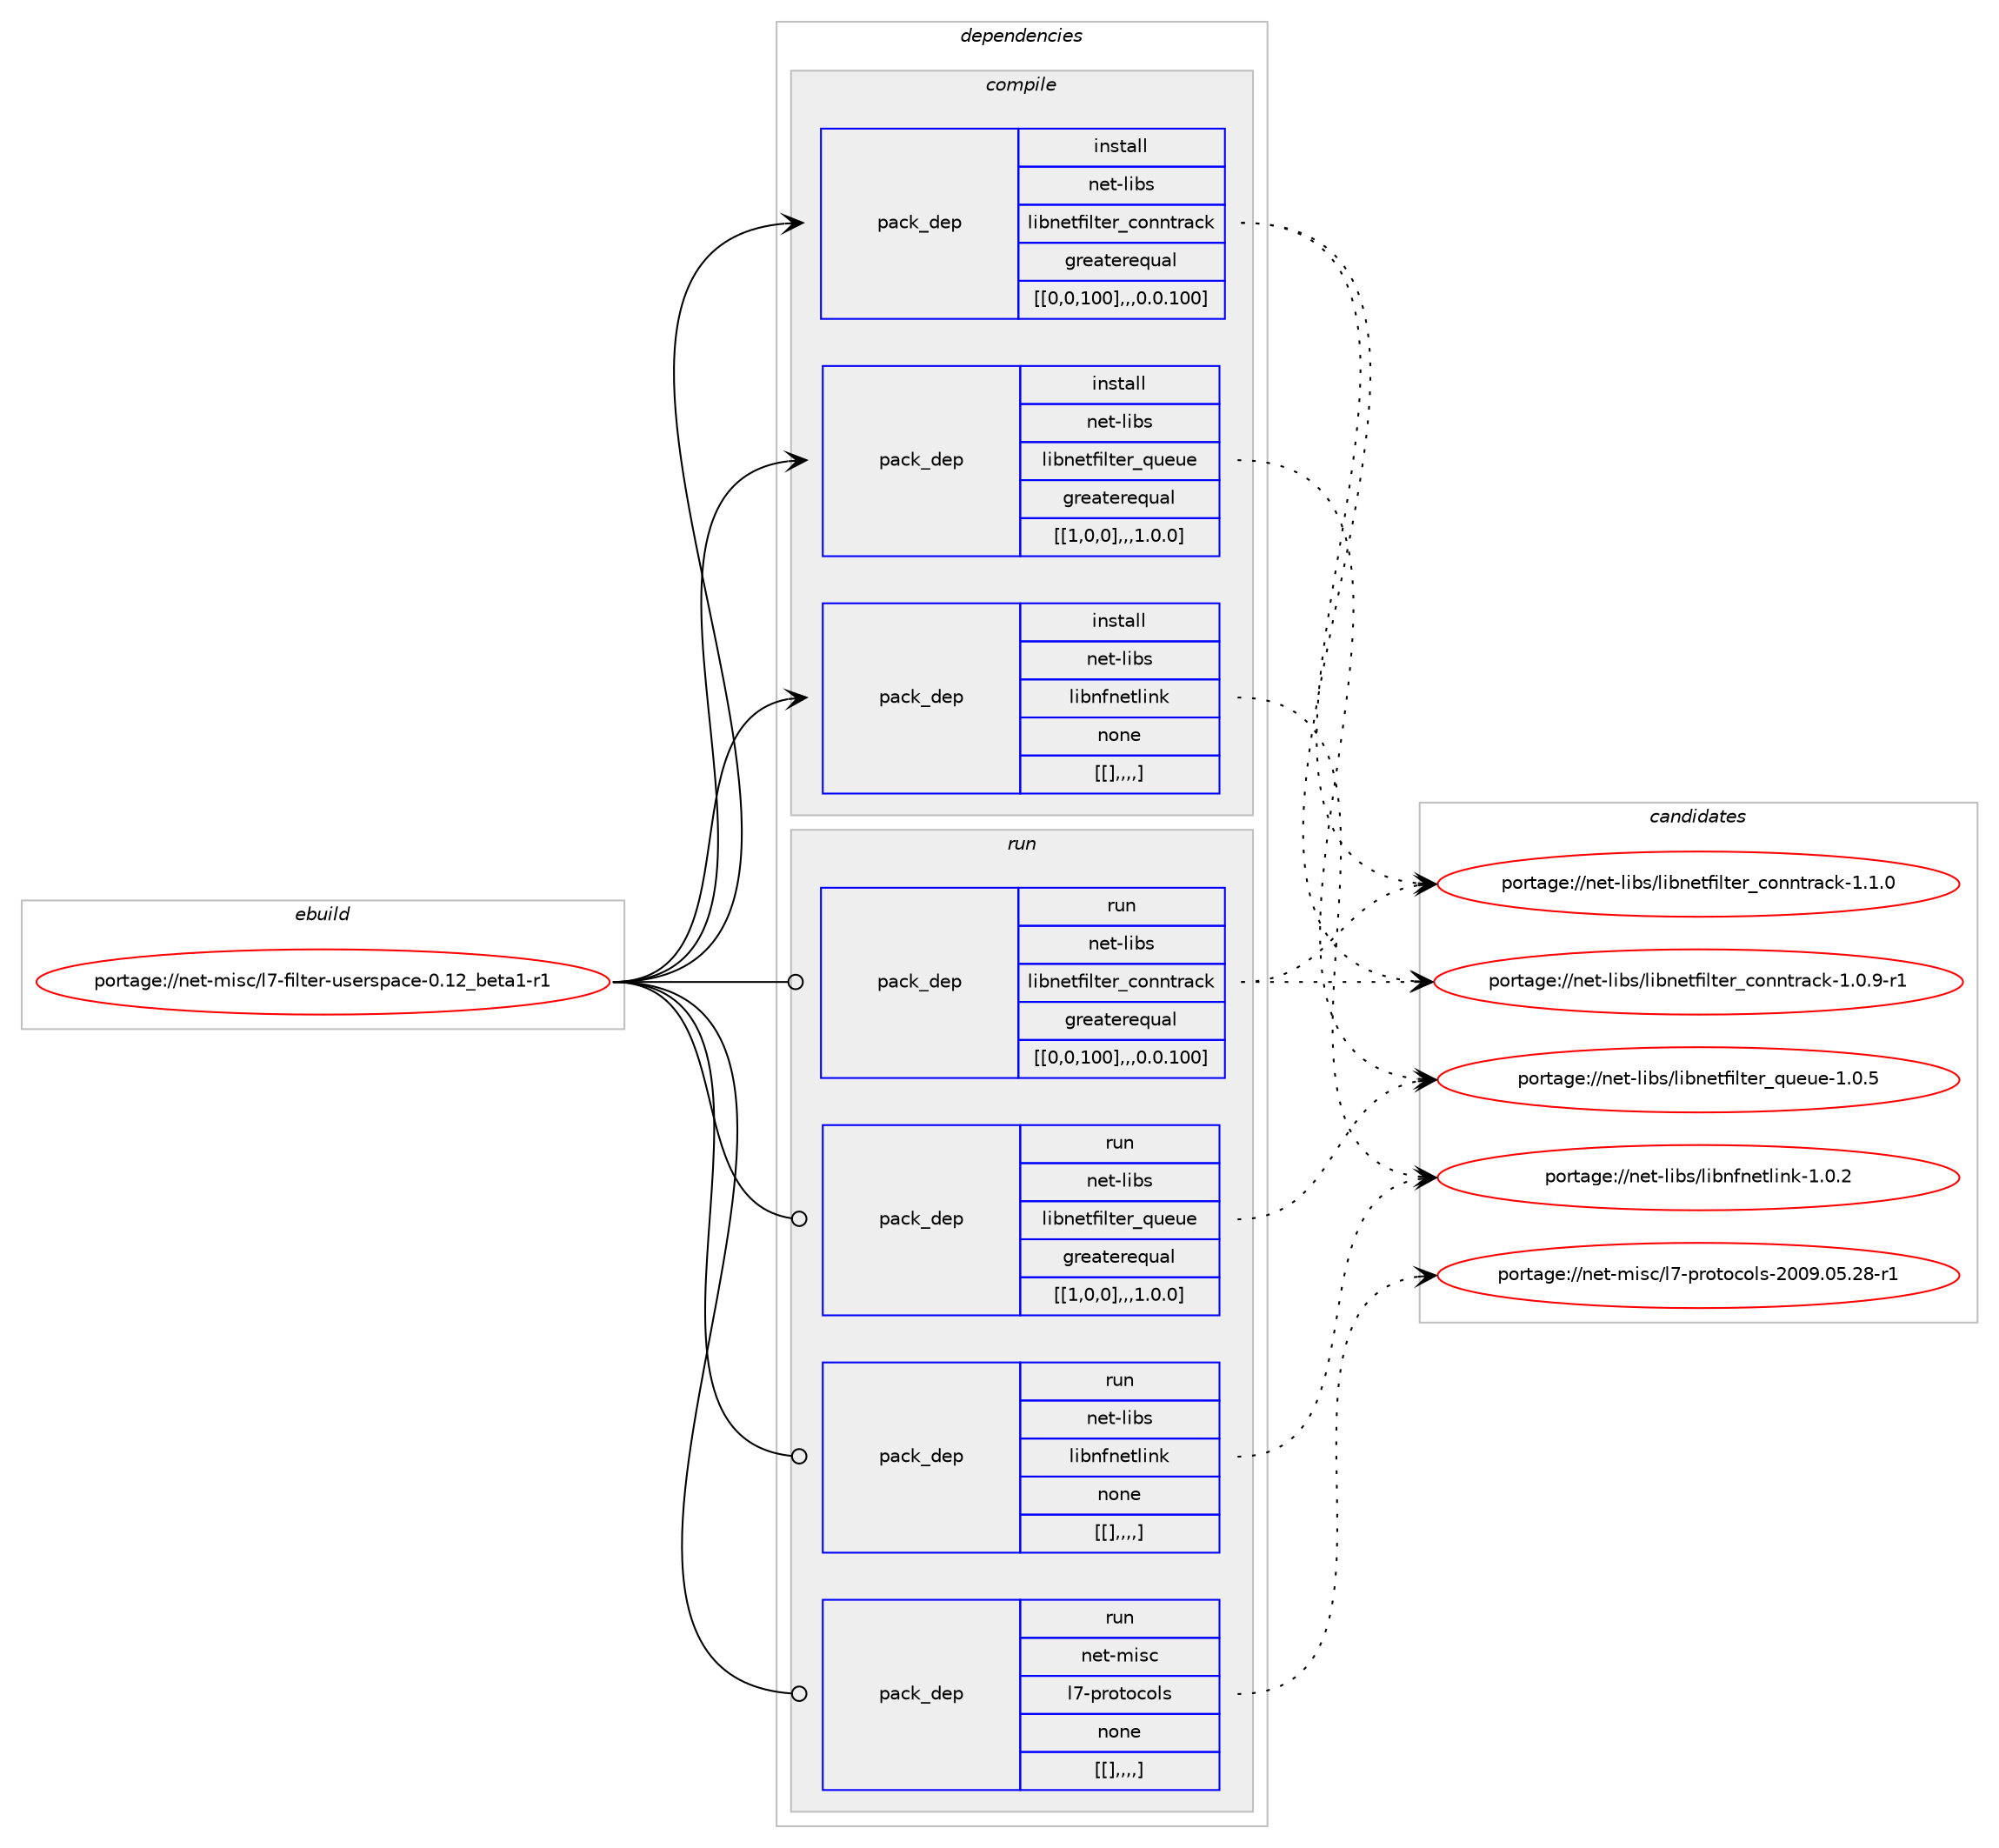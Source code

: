 digraph prolog {

# *************
# Graph options
# *************

newrank=true;
concentrate=true;
compound=true;
graph [rankdir=LR,fontname=Helvetica,fontsize=10,ranksep=1.5];#, ranksep=2.5, nodesep=0.2];
edge  [arrowhead=vee];
node  [fontname=Helvetica,fontsize=10];

# **********
# The ebuild
# **********

subgraph cluster_leftcol {
color=gray;
label=<<i>ebuild</i>>;
id [label="portage://net-misc/l7-filter-userspace-0.12_beta1-r1", color=red, width=4, href="../net-misc/l7-filter-userspace-0.12_beta1-r1.svg"];
}

# ****************
# The dependencies
# ****************

subgraph cluster_midcol {
color=gray;
label=<<i>dependencies</i>>;
subgraph cluster_compile {
fillcolor="#eeeeee";
style=filled;
label=<<i>compile</i>>;
subgraph pack109 {
dependency144 [label=<<TABLE BORDER="0" CELLBORDER="1" CELLSPACING="0" CELLPADDING="4" WIDTH="220"><TR><TD ROWSPAN="6" CELLPADDING="30">pack_dep</TD></TR><TR><TD WIDTH="110">install</TD></TR><TR><TD>net-libs</TD></TR><TR><TD>libnetfilter_conntrack</TD></TR><TR><TD>greaterequal</TD></TR><TR><TD>[[0,0,100],,,0.0.100]</TD></TR></TABLE>>, shape=none, color=blue];
}
id:e -> dependency144:w [weight=20,style="solid",arrowhead="vee"];
subgraph pack124 {
dependency168 [label=<<TABLE BORDER="0" CELLBORDER="1" CELLSPACING="0" CELLPADDING="4" WIDTH="220"><TR><TD ROWSPAN="6" CELLPADDING="30">pack_dep</TD></TR><TR><TD WIDTH="110">install</TD></TR><TR><TD>net-libs</TD></TR><TR><TD>libnetfilter_queue</TD></TR><TR><TD>greaterequal</TD></TR><TR><TD>[[1,0,0],,,1.0.0]</TD></TR></TABLE>>, shape=none, color=blue];
}
id:e -> dependency168:w [weight=20,style="solid",arrowhead="vee"];
subgraph pack143 {
dependency182 [label=<<TABLE BORDER="0" CELLBORDER="1" CELLSPACING="0" CELLPADDING="4" WIDTH="220"><TR><TD ROWSPAN="6" CELLPADDING="30">pack_dep</TD></TR><TR><TD WIDTH="110">install</TD></TR><TR><TD>net-libs</TD></TR><TR><TD>libnfnetlink</TD></TR><TR><TD>none</TD></TR><TR><TD>[[],,,,]</TD></TR></TABLE>>, shape=none, color=blue];
}
id:e -> dependency182:w [weight=20,style="solid",arrowhead="vee"];
}
subgraph cluster_compileandrun {
fillcolor="#eeeeee";
style=filled;
label=<<i>compile and run</i>>;
}
subgraph cluster_run {
fillcolor="#eeeeee";
style=filled;
label=<<i>run</i>>;
subgraph pack160 {
dependency205 [label=<<TABLE BORDER="0" CELLBORDER="1" CELLSPACING="0" CELLPADDING="4" WIDTH="220"><TR><TD ROWSPAN="6" CELLPADDING="30">pack_dep</TD></TR><TR><TD WIDTH="110">run</TD></TR><TR><TD>net-libs</TD></TR><TR><TD>libnetfilter_conntrack</TD></TR><TR><TD>greaterequal</TD></TR><TR><TD>[[0,0,100],,,0.0.100]</TD></TR></TABLE>>, shape=none, color=blue];
}
id:e -> dependency205:w [weight=20,style="solid",arrowhead="odot"];
subgraph pack170 {
dependency232 [label=<<TABLE BORDER="0" CELLBORDER="1" CELLSPACING="0" CELLPADDING="4" WIDTH="220"><TR><TD ROWSPAN="6" CELLPADDING="30">pack_dep</TD></TR><TR><TD WIDTH="110">run</TD></TR><TR><TD>net-libs</TD></TR><TR><TD>libnetfilter_queue</TD></TR><TR><TD>greaterequal</TD></TR><TR><TD>[[1,0,0],,,1.0.0]</TD></TR></TABLE>>, shape=none, color=blue];
}
id:e -> dependency232:w [weight=20,style="solid",arrowhead="odot"];
subgraph pack204 {
dependency276 [label=<<TABLE BORDER="0" CELLBORDER="1" CELLSPACING="0" CELLPADDING="4" WIDTH="220"><TR><TD ROWSPAN="6" CELLPADDING="30">pack_dep</TD></TR><TR><TD WIDTH="110">run</TD></TR><TR><TD>net-libs</TD></TR><TR><TD>libnfnetlink</TD></TR><TR><TD>none</TD></TR><TR><TD>[[],,,,]</TD></TR></TABLE>>, shape=none, color=blue];
}
id:e -> dependency276:w [weight=20,style="solid",arrowhead="odot"];
subgraph pack228 {
dependency308 [label=<<TABLE BORDER="0" CELLBORDER="1" CELLSPACING="0" CELLPADDING="4" WIDTH="220"><TR><TD ROWSPAN="6" CELLPADDING="30">pack_dep</TD></TR><TR><TD WIDTH="110">run</TD></TR><TR><TD>net-misc</TD></TR><TR><TD>l7-protocols</TD></TR><TR><TD>none</TD></TR><TR><TD>[[],,,,]</TD></TR></TABLE>>, shape=none, color=blue];
}
id:e -> dependency308:w [weight=20,style="solid",arrowhead="odot"];
}
}

# **************
# The candidates
# **************

subgraph cluster_choices {
rank=same;
color=gray;
label=<<i>candidates</i>>;

subgraph choice99 {
color=black;
nodesep=1;
choice1101011164510810598115471081059811010111610210510811610111495991111101101161149799107454946494648 [label="portage://net-libs/libnetfilter_conntrack-1.1.0", color=red, width=4,href="../net-libs/libnetfilter_conntrack-1.1.0.svg"];
choice11010111645108105981154710810598110101116102105108116101114959911111011011611497991074549464846574511449 [label="portage://net-libs/libnetfilter_conntrack-1.0.9-r1", color=red, width=4,href="../net-libs/libnetfilter_conntrack-1.0.9-r1.svg"];
dependency144:e -> choice1101011164510810598115471081059811010111610210510811610111495991111101101161149799107454946494648:w [style=dotted,weight="100"];
dependency144:e -> choice11010111645108105981154710810598110101116102105108116101114959911111011011611497991074549464846574511449:w [style=dotted,weight="100"];
}
subgraph choice103 {
color=black;
nodesep=1;
choice1101011164510810598115471081059811010111610210510811610111495113117101117101454946484653 [label="portage://net-libs/libnetfilter_queue-1.0.5", color=red, width=4,href="../net-libs/libnetfilter_queue-1.0.5.svg"];
dependency168:e -> choice1101011164510810598115471081059811010111610210510811610111495113117101117101454946484653:w [style=dotted,weight="100"];
}
subgraph choice105 {
color=black;
nodesep=1;
choice11010111645108105981154710810598110102110101116108105110107454946484650 [label="portage://net-libs/libnfnetlink-1.0.2", color=red, width=4,href="../net-libs/libnfnetlink-1.0.2.svg"];
dependency182:e -> choice11010111645108105981154710810598110102110101116108105110107454946484650:w [style=dotted,weight="100"];
}
subgraph choice108 {
color=black;
nodesep=1;
choice1101011164510810598115471081059811010111610210510811610111495991111101101161149799107454946494648 [label="portage://net-libs/libnetfilter_conntrack-1.1.0", color=red, width=4,href="../net-libs/libnetfilter_conntrack-1.1.0.svg"];
choice11010111645108105981154710810598110101116102105108116101114959911111011011611497991074549464846574511449 [label="portage://net-libs/libnetfilter_conntrack-1.0.9-r1", color=red, width=4,href="../net-libs/libnetfilter_conntrack-1.0.9-r1.svg"];
dependency205:e -> choice1101011164510810598115471081059811010111610210510811610111495991111101101161149799107454946494648:w [style=dotted,weight="100"];
dependency205:e -> choice11010111645108105981154710810598110101116102105108116101114959911111011011611497991074549464846574511449:w [style=dotted,weight="100"];
}
subgraph choice110 {
color=black;
nodesep=1;
choice1101011164510810598115471081059811010111610210510811610111495113117101117101454946484653 [label="portage://net-libs/libnetfilter_queue-1.0.5", color=red, width=4,href="../net-libs/libnetfilter_queue-1.0.5.svg"];
dependency232:e -> choice1101011164510810598115471081059811010111610210510811610111495113117101117101454946484653:w [style=dotted,weight="100"];
}
subgraph choice126 {
color=black;
nodesep=1;
choice11010111645108105981154710810598110102110101116108105110107454946484650 [label="portage://net-libs/libnfnetlink-1.0.2", color=red, width=4,href="../net-libs/libnfnetlink-1.0.2.svg"];
dependency276:e -> choice11010111645108105981154710810598110102110101116108105110107454946484650:w [style=dotted,weight="100"];
}
subgraph choice143 {
color=black;
nodesep=1;
choice11010111645109105115994710855451121141111161119911110811545504848574648534650564511449 [label="portage://net-misc/l7-protocols-2009.05.28-r1", color=red, width=4,href="../net-misc/l7-protocols-2009.05.28-r1.svg"];
dependency308:e -> choice11010111645109105115994710855451121141111161119911110811545504848574648534650564511449:w [style=dotted,weight="100"];
}
}

}
